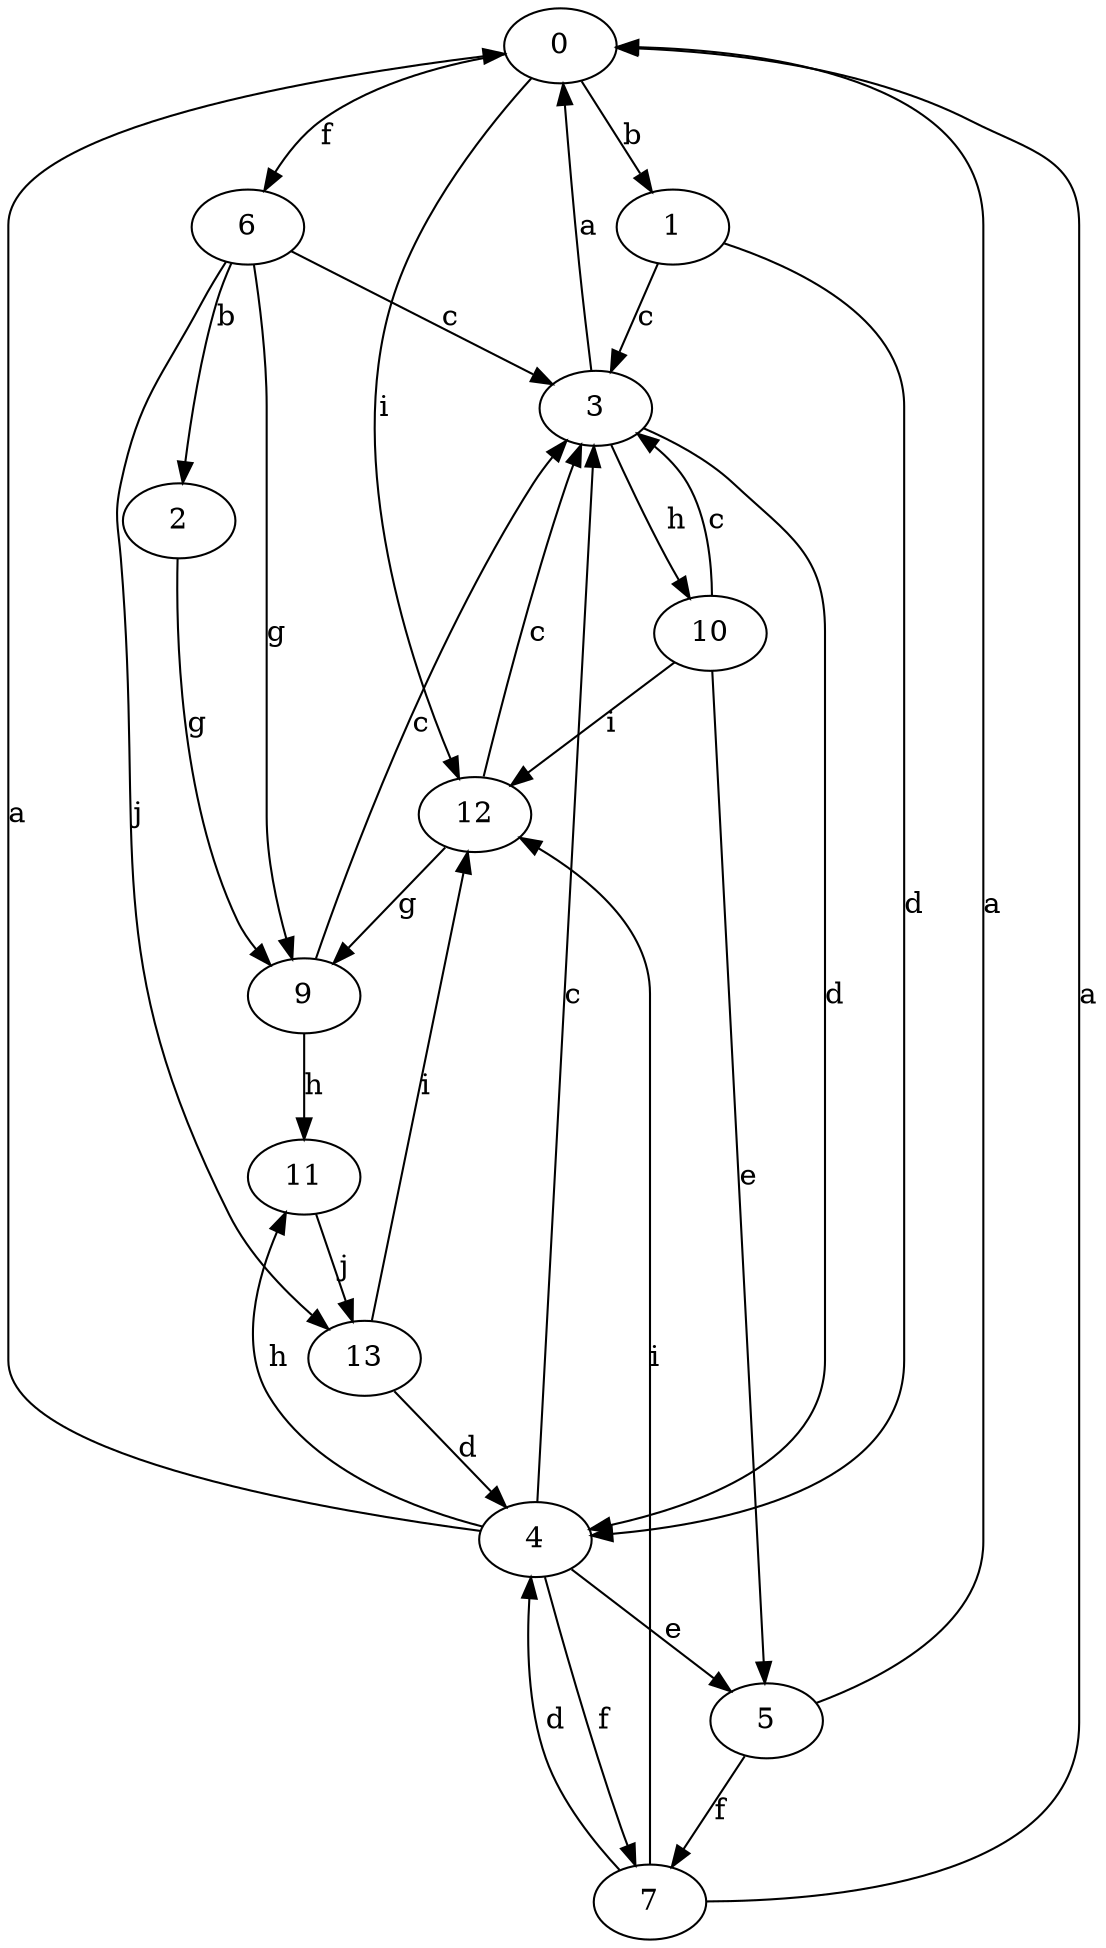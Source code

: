 strict digraph  {
0;
1;
2;
3;
4;
5;
6;
7;
9;
10;
11;
12;
13;
0 -> 1  [label=b];
0 -> 6  [label=f];
0 -> 12  [label=i];
1 -> 3  [label=c];
1 -> 4  [label=d];
2 -> 9  [label=g];
3 -> 0  [label=a];
3 -> 4  [label=d];
3 -> 10  [label=h];
4 -> 0  [label=a];
4 -> 3  [label=c];
4 -> 5  [label=e];
4 -> 7  [label=f];
4 -> 11  [label=h];
5 -> 0  [label=a];
5 -> 7  [label=f];
6 -> 2  [label=b];
6 -> 3  [label=c];
6 -> 9  [label=g];
6 -> 13  [label=j];
7 -> 0  [label=a];
7 -> 4  [label=d];
7 -> 12  [label=i];
9 -> 3  [label=c];
9 -> 11  [label=h];
10 -> 3  [label=c];
10 -> 5  [label=e];
10 -> 12  [label=i];
11 -> 13  [label=j];
12 -> 3  [label=c];
12 -> 9  [label=g];
13 -> 4  [label=d];
13 -> 12  [label=i];
}

